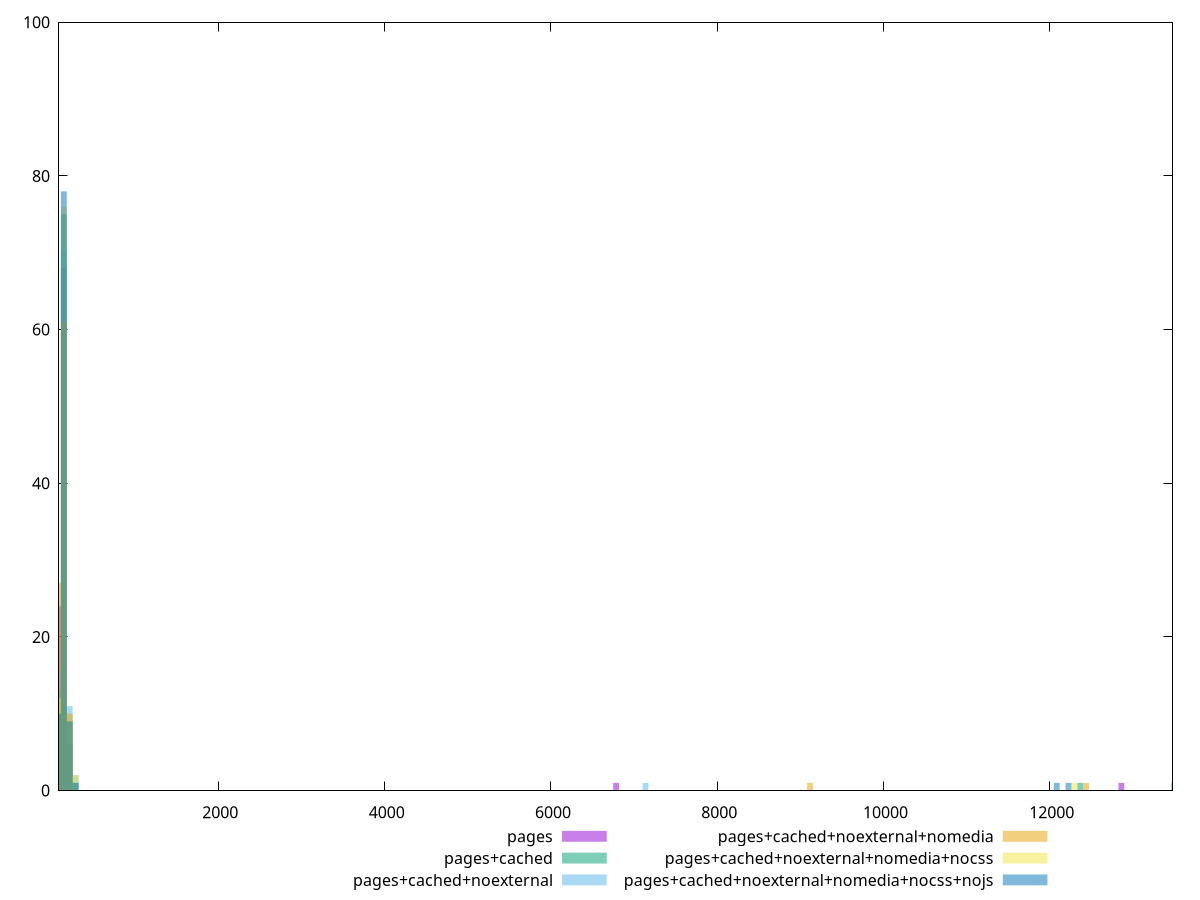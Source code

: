 reset

$pages <<EOF
6784.1437167044005 1
141.3363274313417 68
70.66816371567084 24
212.00449114701252 6
12861.605796252094 1
EOF

$pagesCached <<EOF
282.6726548626834 1
70.66816371567084 13
141.3363274313417 75
212.00449114701252 9
13497.61926969313 1
12366.928650242398 1
EOF

$pagesCachedNoexternal <<EOF
141.3363274313417 70
70.66816371567084 16
212.00449114701252 11
7137.484535282755 1
282.6726548626834 2
EOF

$pagesCachedNoexternalNomedia <<EOF
141.3363274313417 61
212.00449114701252 10
70.66816371567084 27
9116.193119321539 1
12437.59681395807 1
EOF

$pagesCachedNoexternalNomediaNocss <<EOF
141.3363274313417 76
70.66816371567084 12
282.6726548626834 2
212.00449114701252 9
12296.260486526728 1
EOF

$pagesCachedNoexternalNomediaNocssNojs <<EOF
70.66816371567084 10
141.3363274313417 78
12225.592322811055 1
282.6726548626834 1
212.00449114701252 9
12084.255995379714 1
EOF

set key outside below
set boxwidth 70.66816371567084
set xrange [83.087:13476.758000000002]
set yrange [0:100]
set trange [0:100]
set style fill transparent solid 0.5 noborder
set terminal svg size 640, 540 enhanced background rgb 'white'
set output "reprap/server-response-time/comparison/histogram/all_raw.svg"

plot $pages title "pages" with boxes, \
     $pagesCached title "pages+cached" with boxes, \
     $pagesCachedNoexternal title "pages+cached+noexternal" with boxes, \
     $pagesCachedNoexternalNomedia title "pages+cached+noexternal+nomedia" with boxes, \
     $pagesCachedNoexternalNomediaNocss title "pages+cached+noexternal+nomedia+nocss" with boxes, \
     $pagesCachedNoexternalNomediaNocssNojs title "pages+cached+noexternal+nomedia+nocss+nojs" with boxes

reset
